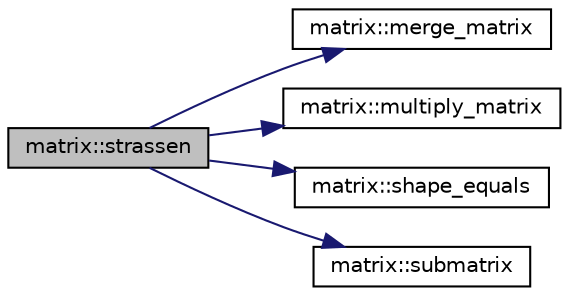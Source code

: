 digraph "matrix::strassen"
{
 // LATEX_PDF_SIZE
  edge [fontname="Helvetica",fontsize="10",labelfontname="Helvetica",labelfontsize="10"];
  node [fontname="Helvetica",fontsize="10",shape=record];
  rankdir="LR";
  Node1 [label="matrix::strassen",height=0.2,width=0.4,color="black", fillcolor="grey75", style="filled", fontcolor="black",tooltip="Strassen algorithm for matrix multiplication."];
  Node1 -> Node2 [color="midnightblue",fontsize="10",style="solid",fontname="Helvetica"];
  Node2 [label="matrix::merge_matrix",height=0.2,width=0.4,color="black", fillcolor="white", style="filled",URL="$classmatrix.html#a47db3db9f26a63dbfdca2a2fa8b140c4",tooltip="Merge four submatrices."];
  Node1 -> Node3 [color="midnightblue",fontsize="10",style="solid",fontname="Helvetica"];
  Node3 [label="matrix::multiply_matrix",height=0.2,width=0.4,color="black", fillcolor="white", style="filled",URL="$classmatrix.html#a29b31e61e548be1d9136e02bd0d0786c",tooltip="For-loop matrix multiplication."];
  Node1 -> Node4 [color="midnightblue",fontsize="10",style="solid",fontname="Helvetica"];
  Node4 [label="matrix::shape_equals",height=0.2,width=0.4,color="black", fillcolor="white", style="filled",URL="$classmatrix.html#a2fadc3baccfe7da439f6bb770b680e43",tooltip="Judge if two matrices have the exactly same shape."];
  Node1 -> Node5 [color="midnightblue",fontsize="10",style="solid",fontname="Helvetica"];
  Node5 [label="matrix::submatrix",height=0.2,width=0.4,color="black", fillcolor="white", style="filled",URL="$classmatrix.html#a0c10b68c8f4e4fc4d2b62d8b1d94bbf9",tooltip="Alias of submatrix_ROI."];
}
